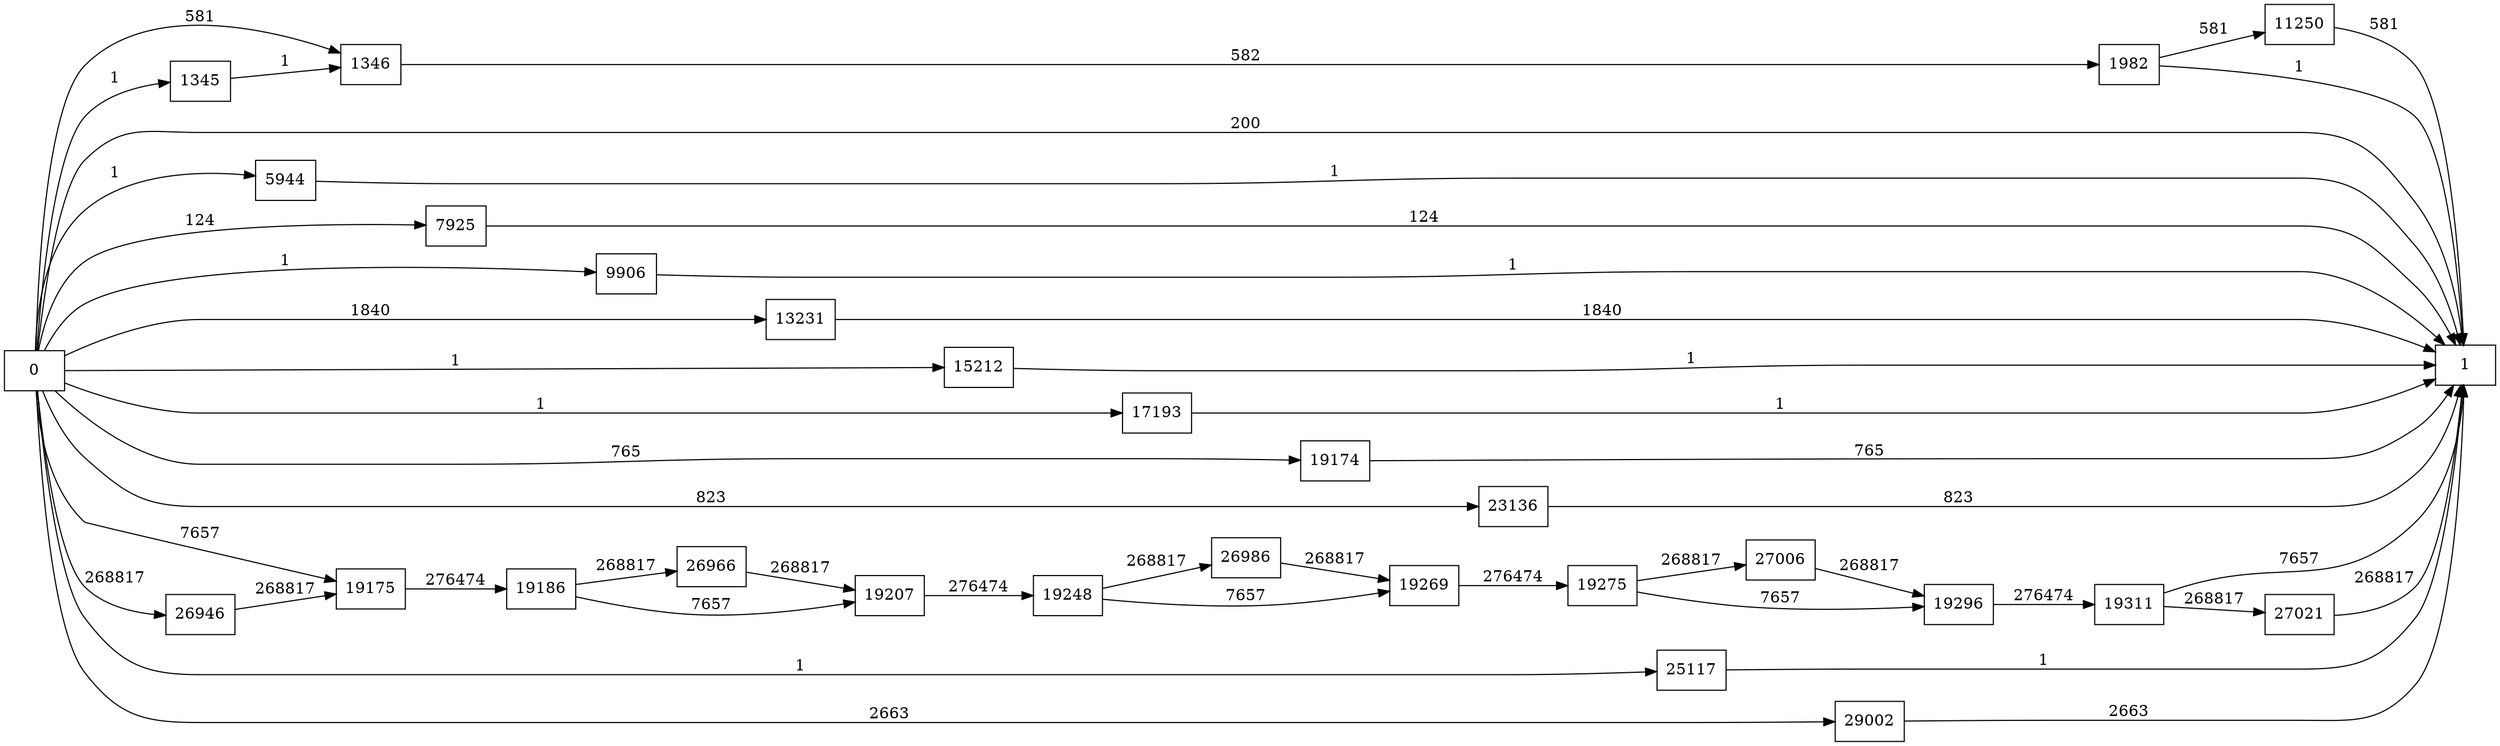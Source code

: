 digraph {
	graph [rankdir=LR]
	node [shape=rectangle]
	1345 -> 1346 [label=1]
	1346 -> 1982 [label=582]
	1982 -> 1 [label=1]
	1982 -> 11250 [label=581]
	5944 -> 1 [label=1]
	7925 -> 1 [label=124]
	9906 -> 1 [label=1]
	11250 -> 1 [label=581]
	13231 -> 1 [label=1840]
	15212 -> 1 [label=1]
	17193 -> 1 [label=1]
	19174 -> 1 [label=765]
	19175 -> 19186 [label=276474]
	19186 -> 19207 [label=7657]
	19186 -> 26966 [label=268817]
	19207 -> 19248 [label=276474]
	19248 -> 19269 [label=7657]
	19248 -> 26986 [label=268817]
	19269 -> 19275 [label=276474]
	19275 -> 19296 [label=7657]
	19275 -> 27006 [label=268817]
	19296 -> 19311 [label=276474]
	19311 -> 1 [label=7657]
	19311 -> 27021 [label=268817]
	23136 -> 1 [label=823]
	25117 -> 1 [label=1]
	26946 -> 19175 [label=268817]
	26966 -> 19207 [label=268817]
	26986 -> 19269 [label=268817]
	27006 -> 19296 [label=268817]
	27021 -> 1 [label=268817]
	29002 -> 1 [label=2663]
	0 -> 1346 [label=581]
	0 -> 19175 [label=7657]
	0 -> 1345 [label=1]
	0 -> 1 [label=200]
	0 -> 5944 [label=1]
	0 -> 7925 [label=124]
	0 -> 9906 [label=1]
	0 -> 13231 [label=1840]
	0 -> 15212 [label=1]
	0 -> 17193 [label=1]
	0 -> 19174 [label=765]
	0 -> 23136 [label=823]
	0 -> 25117 [label=1]
	0 -> 26946 [label=268817]
	0 -> 29002 [label=2663]
}
